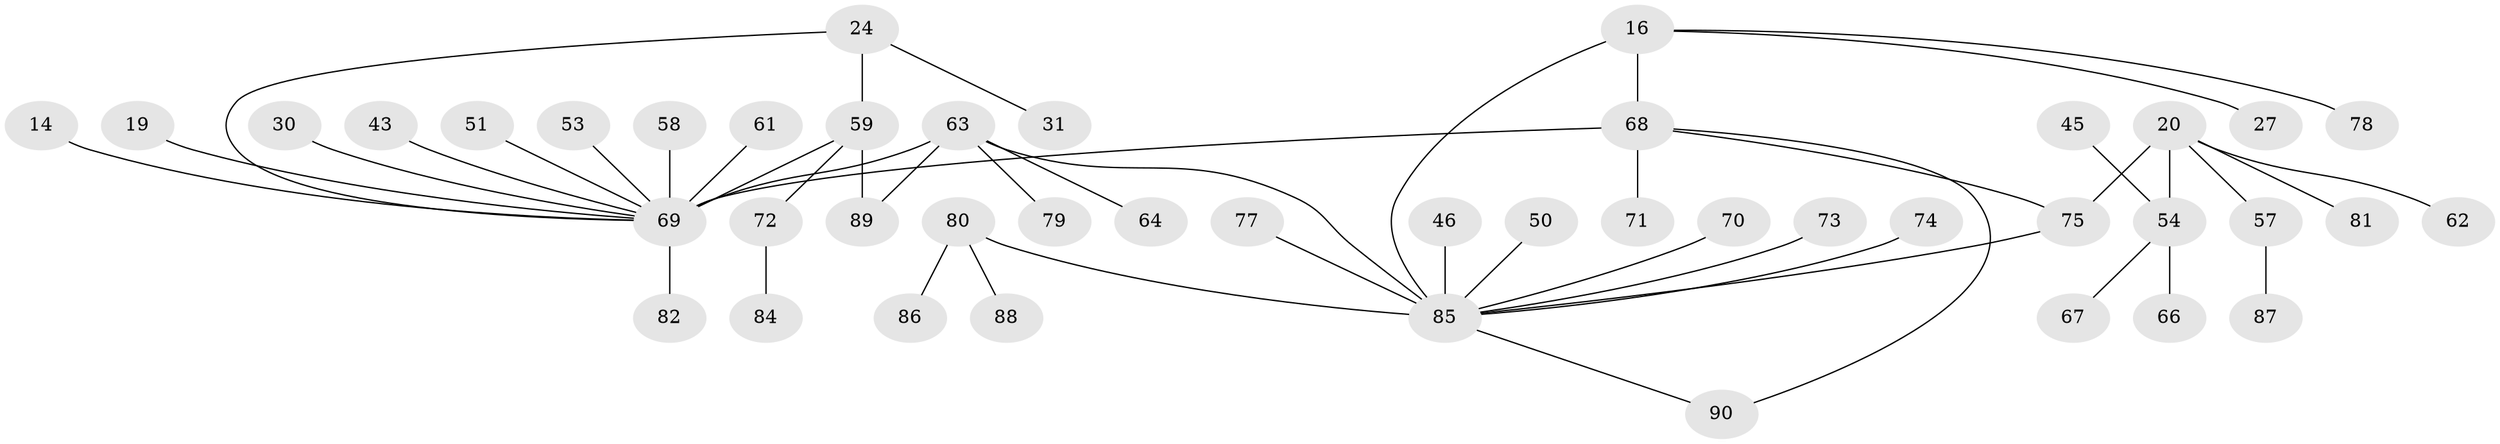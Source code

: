 // original degree distribution, {6: 0.044444444444444446, 4: 0.12222222222222222, 3: 0.2, 5: 0.03333333333333333, 1: 0.43333333333333335, 2: 0.16666666666666666}
// Generated by graph-tools (version 1.1) at 2025/42/03/09/25 04:42:37]
// undirected, 45 vertices, 49 edges
graph export_dot {
graph [start="1"]
  node [color=gray90,style=filled];
  14;
  16 [super="+15"];
  19;
  20;
  24;
  27;
  30;
  31;
  43;
  45;
  46;
  50;
  51;
  53;
  54 [super="+42"];
  57;
  58;
  59 [super="+36"];
  61 [super="+47+35"];
  62;
  63 [super="+22+60"];
  64;
  66;
  67;
  68 [super="+3+17"];
  69 [super="+49+44+55+9"];
  70 [super="+40"];
  71;
  72 [super="+52"];
  73;
  74;
  75 [super="+18"];
  77;
  78 [super="+32"];
  79;
  80 [super="+41"];
  81;
  82 [super="+33"];
  84;
  85 [super="+65+76"];
  86;
  87;
  88;
  89 [super="+83"];
  90;
  14 -- 69;
  16 -- 85 [weight=3];
  16 -- 68 [weight=2];
  16 -- 27;
  16 -- 78;
  19 -- 69;
  20 -- 57;
  20 -- 62;
  20 -- 81;
  20 -- 54 [weight=2];
  20 -- 75;
  24 -- 31;
  24 -- 59 [weight=2];
  24 -- 69;
  30 -- 69;
  43 -- 69;
  45 -- 54;
  46 -- 85;
  50 -- 85;
  51 -- 69;
  53 -- 69;
  54 -- 67;
  54 -- 66;
  57 -- 87;
  58 -- 69;
  59 -- 72;
  59 -- 89;
  59 -- 69;
  61 -- 69 [weight=3];
  63 -- 64;
  63 -- 79;
  63 -- 89;
  63 -- 85;
  63 -- 69 [weight=3];
  68 -- 71;
  68 -- 90;
  68 -- 75;
  68 -- 69;
  69 -- 82;
  70 -- 85;
  72 -- 84;
  73 -- 85;
  74 -- 85;
  75 -- 85;
  77 -- 85;
  80 -- 88;
  80 -- 85;
  80 -- 86;
  85 -- 90;
}
